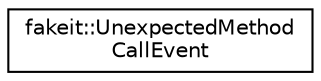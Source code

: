 digraph "Graphical Class Hierarchy"
{
  edge [fontname="Helvetica",fontsize="10",labelfontname="Helvetica",labelfontsize="10"];
  node [fontname="Helvetica",fontsize="10",shape=record];
  rankdir="LR";
  Node1 [label="fakeit::UnexpectedMethod\lCallEvent",height=0.2,width=0.4,color="black", fillcolor="white", style="filled",URL="$df/dda/structfakeit_1_1UnexpectedMethodCallEvent.html"];
}
